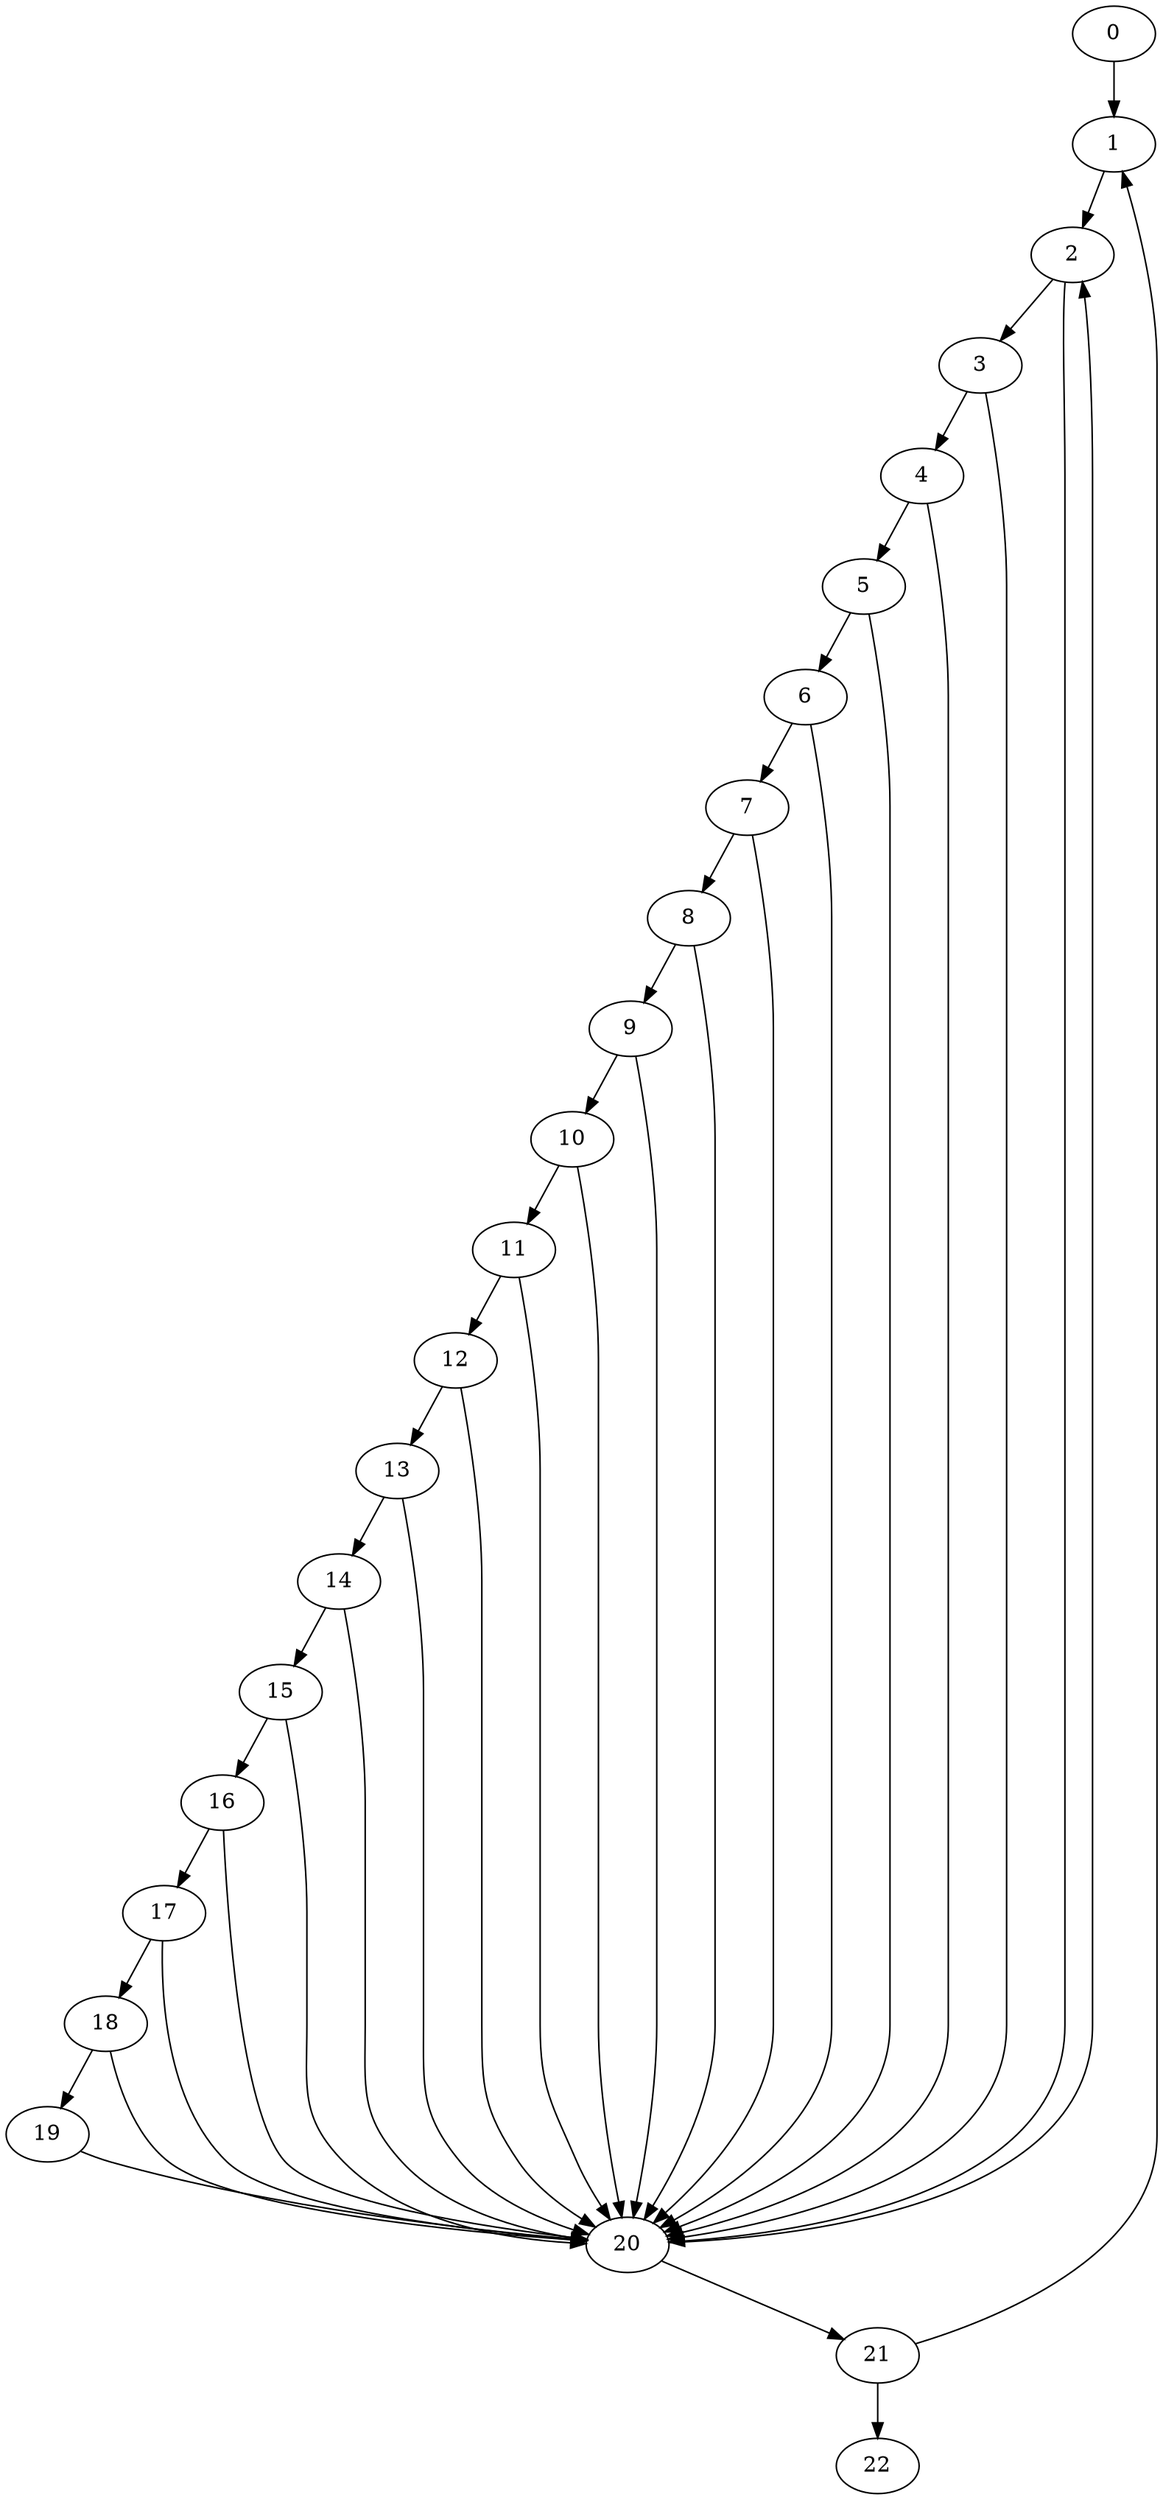 digraph {
	0
	1
	2
	3
	4
	5
	6
	7
	8
	9
	10
	11
	12
	13
	14
	15
	16
	17
	18
	19
	20
	21
	22
	18 -> 19
	8 -> 20
	11 -> 20
	13 -> 20
	18 -> 20
	4 -> 20
	5 -> 20
	16 -> 20
	2 -> 20
	6 -> 20
	9 -> 20
	12 -> 20
	14 -> 20
	15 -> 20
	17 -> 20
	3 -> 20
	10 -> 20
	19 -> 20
	7 -> 20
	0 -> 1
	21 -> 1
	1 -> 2
	20 -> 2
	4 -> 5
	6 -> 7
	12 -> 13
	13 -> 14
	9 -> 10
	10 -> 11
	14 -> 15
	15 -> 16
	2 -> 3
	7 -> 8
	8 -> 9
	16 -> 17
	17 -> 18
	21 -> 22
	3 -> 4
	5 -> 6
	11 -> 12
	20 -> 21
}
